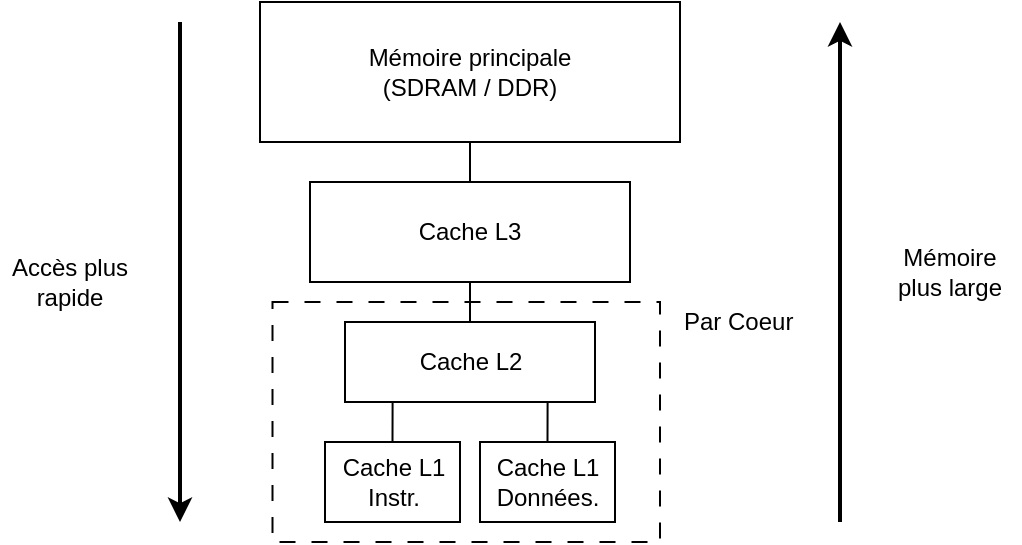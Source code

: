 <mxfile version="22.1.16" type="device">
  <diagram name="Page-1" id="vYhj1oy_yh9qCQaZevop">
    <mxGraphModel dx="1434" dy="956" grid="1" gridSize="10" guides="1" tooltips="1" connect="1" arrows="1" fold="1" page="1" pageScale="1" pageWidth="700" pageHeight="300" math="0" shadow="0">
      <root>
        <mxCell id="0" />
        <mxCell id="1" parent="0" />
        <mxCell id="X5fPHRAXRUG3yzQ9p3-i-10" value="" style="rounded=0;whiteSpace=wrap;html=1;fillColor=none;dashed=1;dashPattern=8 8;" vertex="1" parent="1">
          <mxGeometry x="231.25" y="165" width="193.75" height="120" as="geometry" />
        </mxCell>
        <mxCell id="X5fPHRAXRUG3yzQ9p3-i-6" style="edgeStyle=orthogonalEdgeStyle;rounded=0;orthogonalLoop=1;jettySize=auto;html=1;exitX=0.5;exitY=1;exitDx=0;exitDy=0;entryX=0.5;entryY=0;entryDx=0;entryDy=0;endArrow=none;endFill=0;" edge="1" parent="1" source="X5fPHRAXRUG3yzQ9p3-i-1" target="X5fPHRAXRUG3yzQ9p3-i-2">
          <mxGeometry relative="1" as="geometry" />
        </mxCell>
        <mxCell id="X5fPHRAXRUG3yzQ9p3-i-1" value="Mémoire principale&lt;br&gt;(SDRAM / DDR)" style="rounded=0;whiteSpace=wrap;html=1;" vertex="1" parent="1">
          <mxGeometry x="225" y="15" width="210" height="70" as="geometry" />
        </mxCell>
        <mxCell id="X5fPHRAXRUG3yzQ9p3-i-7" style="edgeStyle=orthogonalEdgeStyle;rounded=0;orthogonalLoop=1;jettySize=auto;html=1;exitX=0.5;exitY=1;exitDx=0;exitDy=0;entryX=0.5;entryY=0;entryDx=0;entryDy=0;endArrow=none;endFill=0;" edge="1" parent="1" source="X5fPHRAXRUG3yzQ9p3-i-2" target="X5fPHRAXRUG3yzQ9p3-i-3">
          <mxGeometry relative="1" as="geometry" />
        </mxCell>
        <mxCell id="X5fPHRAXRUG3yzQ9p3-i-2" value="Cache L3" style="rounded=0;whiteSpace=wrap;html=1;" vertex="1" parent="1">
          <mxGeometry x="250" y="105" width="160" height="50" as="geometry" />
        </mxCell>
        <mxCell id="X5fPHRAXRUG3yzQ9p3-i-8" style="edgeStyle=orthogonalEdgeStyle;rounded=0;orthogonalLoop=1;jettySize=auto;html=1;exitX=0.25;exitY=1;exitDx=0;exitDy=0;entryX=0.5;entryY=0;entryDx=0;entryDy=0;endArrow=none;endFill=0;" edge="1" parent="1" source="X5fPHRAXRUG3yzQ9p3-i-3" target="X5fPHRAXRUG3yzQ9p3-i-4">
          <mxGeometry relative="1" as="geometry" />
        </mxCell>
        <mxCell id="X5fPHRAXRUG3yzQ9p3-i-9" style="edgeStyle=orthogonalEdgeStyle;rounded=0;orthogonalLoop=1;jettySize=auto;html=1;exitX=0.75;exitY=1;exitDx=0;exitDy=0;entryX=0.5;entryY=0;entryDx=0;entryDy=0;endArrow=none;endFill=0;" edge="1" parent="1" source="X5fPHRAXRUG3yzQ9p3-i-3" target="X5fPHRAXRUG3yzQ9p3-i-5">
          <mxGeometry relative="1" as="geometry" />
        </mxCell>
        <mxCell id="X5fPHRAXRUG3yzQ9p3-i-3" value="Cache L2" style="rounded=0;whiteSpace=wrap;html=1;" vertex="1" parent="1">
          <mxGeometry x="267.5" y="175" width="125" height="40" as="geometry" />
        </mxCell>
        <mxCell id="X5fPHRAXRUG3yzQ9p3-i-4" value="Cache L1&lt;br&gt;Instr." style="rounded=0;whiteSpace=wrap;html=1;" vertex="1" parent="1">
          <mxGeometry x="257.5" y="235" width="67.5" height="40" as="geometry" />
        </mxCell>
        <mxCell id="X5fPHRAXRUG3yzQ9p3-i-5" value="Cache L1&lt;br&gt;Données." style="rounded=0;whiteSpace=wrap;html=1;" vertex="1" parent="1">
          <mxGeometry x="335" y="235" width="67.5" height="40" as="geometry" />
        </mxCell>
        <mxCell id="X5fPHRAXRUG3yzQ9p3-i-11" value="Par Coeur" style="text;strokeColor=none;align=left;fillColor=none;html=1;verticalAlign=middle;whiteSpace=wrap;rounded=0;" vertex="1" parent="1">
          <mxGeometry x="435" y="160" width="60" height="30" as="geometry" />
        </mxCell>
        <mxCell id="X5fPHRAXRUG3yzQ9p3-i-12" value="" style="endArrow=classic;startArrow=none;html=1;rounded=0;startFill=0;strokeWidth=2;" edge="1" parent="1">
          <mxGeometry width="50" height="50" relative="1" as="geometry">
            <mxPoint x="185" y="25" as="sourcePoint" />
            <mxPoint x="185" y="275" as="targetPoint" />
          </mxGeometry>
        </mxCell>
        <mxCell id="X5fPHRAXRUG3yzQ9p3-i-13" value="Accès plus rapide" style="text;strokeColor=none;align=center;fillColor=none;html=1;verticalAlign=middle;whiteSpace=wrap;rounded=0;" vertex="1" parent="1">
          <mxGeometry x="95" y="135" width="70" height="40" as="geometry" />
        </mxCell>
        <mxCell id="X5fPHRAXRUG3yzQ9p3-i-14" value="" style="endArrow=none;startArrow=classic;html=1;rounded=0;startFill=1;strokeWidth=2;endFill=0;" edge="1" parent="1">
          <mxGeometry width="50" height="50" relative="1" as="geometry">
            <mxPoint x="515" y="25" as="sourcePoint" />
            <mxPoint x="515" y="275" as="targetPoint" />
          </mxGeometry>
        </mxCell>
        <mxCell id="X5fPHRAXRUG3yzQ9p3-i-15" value="Mémoire plus large" style="text;strokeColor=none;align=center;fillColor=none;html=1;verticalAlign=middle;whiteSpace=wrap;rounded=0;" vertex="1" parent="1">
          <mxGeometry x="535" y="125" width="70" height="50" as="geometry" />
        </mxCell>
      </root>
    </mxGraphModel>
  </diagram>
</mxfile>
